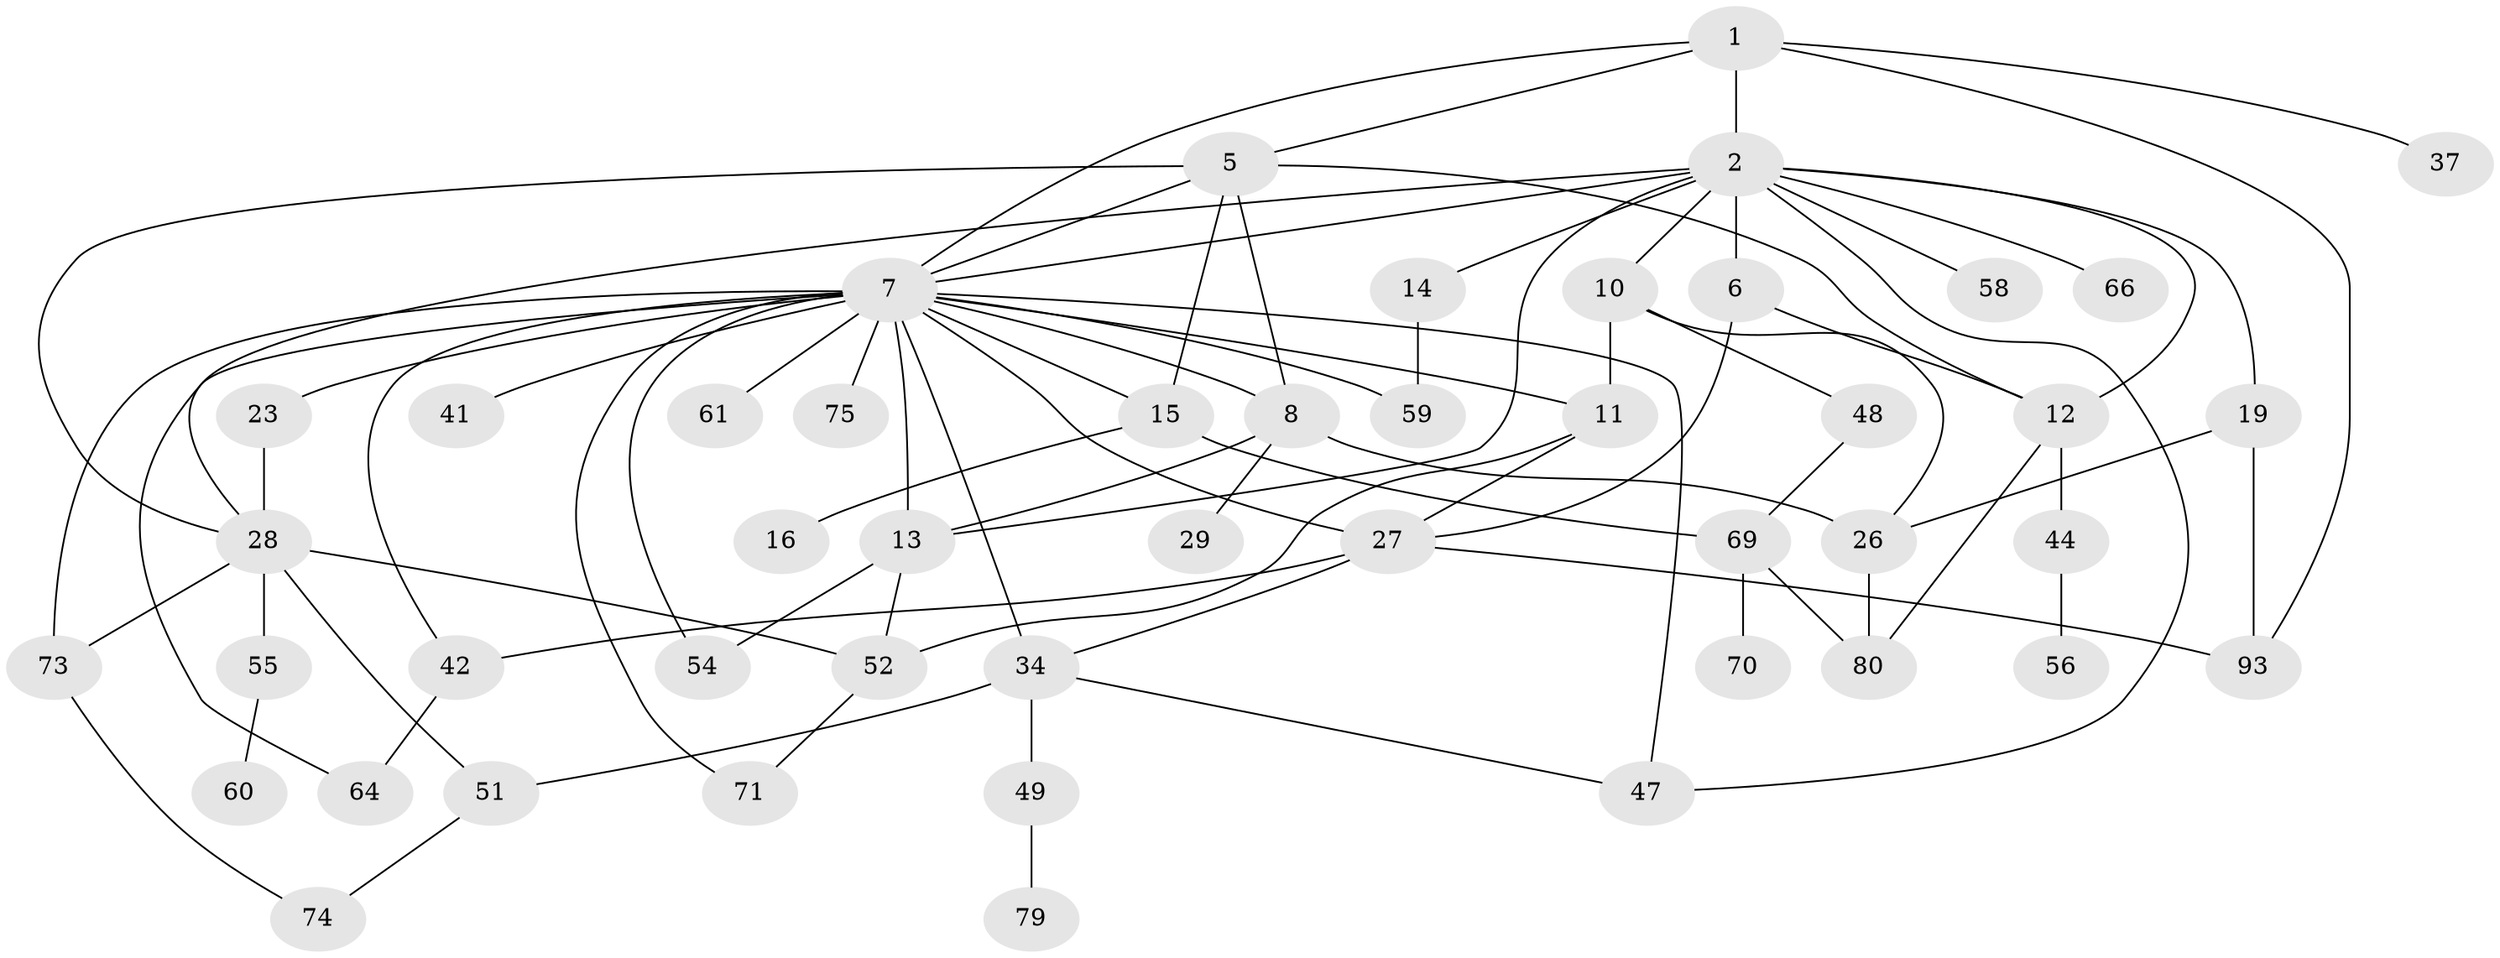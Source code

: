 // original degree distribution, {5: 0.09574468085106383, 4: 0.11702127659574468, 6: 0.07446808510638298, 3: 0.24468085106382978, 2: 0.23404255319148937, 1: 0.23404255319148937}
// Generated by graph-tools (version 1.1) at 2025/13/03/09/25 04:13:17]
// undirected, 47 vertices, 79 edges
graph export_dot {
graph [start="1"]
  node [color=gray90,style=filled];
  1;
  2 [super="+3"];
  5;
  6;
  7 [super="+87+20+21+17+31"];
  8 [super="+67"];
  10;
  11 [super="+30"];
  12 [super="+25"];
  13 [super="+65+83"];
  14 [super="+86"];
  15;
  16;
  19;
  23 [super="+94+84+57"];
  26;
  27 [super="+32+38"];
  28 [super="+39"];
  29;
  34 [super="+50"];
  37;
  41;
  42 [super="+63"];
  44;
  47;
  48;
  49;
  51;
  52 [super="+78+53"];
  54 [super="+62"];
  55 [super="+89"];
  56;
  58;
  59;
  60;
  61;
  64;
  66;
  69;
  70;
  71;
  73;
  74;
  75;
  79 [super="+82"];
  80 [super="+91"];
  93;
  1 -- 2;
  1 -- 5;
  1 -- 7;
  1 -- 37;
  1 -- 93;
  2 -- 19;
  2 -- 28;
  2 -- 66;
  2 -- 6;
  2 -- 10;
  2 -- 12;
  2 -- 13;
  2 -- 14;
  2 -- 47;
  2 -- 58;
  2 -- 7;
  5 -- 8;
  5 -- 15;
  5 -- 28;
  5 -- 12;
  5 -- 7;
  6 -- 12;
  6 -- 27;
  7 -- 34;
  7 -- 75;
  7 -- 64;
  7 -- 71;
  7 -- 41;
  7 -- 59;
  7 -- 11;
  7 -- 27 [weight=2];
  7 -- 8 [weight=2];
  7 -- 73 [weight=2];
  7 -- 42 [weight=2];
  7 -- 13;
  7 -- 15;
  7 -- 54;
  7 -- 23 [weight=3];
  7 -- 61;
  7 -- 47;
  8 -- 13;
  8 -- 29;
  8 -- 26;
  10 -- 11;
  10 -- 26;
  10 -- 48;
  11 -- 52;
  11 -- 27;
  12 -- 80;
  12 -- 44;
  13 -- 52;
  13 -- 54;
  14 -- 59;
  15 -- 16;
  15 -- 69;
  19 -- 26;
  19 -- 93;
  23 -- 28;
  26 -- 80;
  27 -- 93;
  27 -- 34;
  27 -- 42;
  28 -- 51;
  28 -- 52;
  28 -- 55;
  28 -- 73;
  34 -- 49;
  34 -- 51;
  34 -- 47;
  42 -- 64;
  44 -- 56;
  48 -- 69;
  49 -- 79;
  51 -- 74;
  52 -- 71;
  55 -- 60;
  69 -- 70;
  69 -- 80;
  73 -- 74;
}
